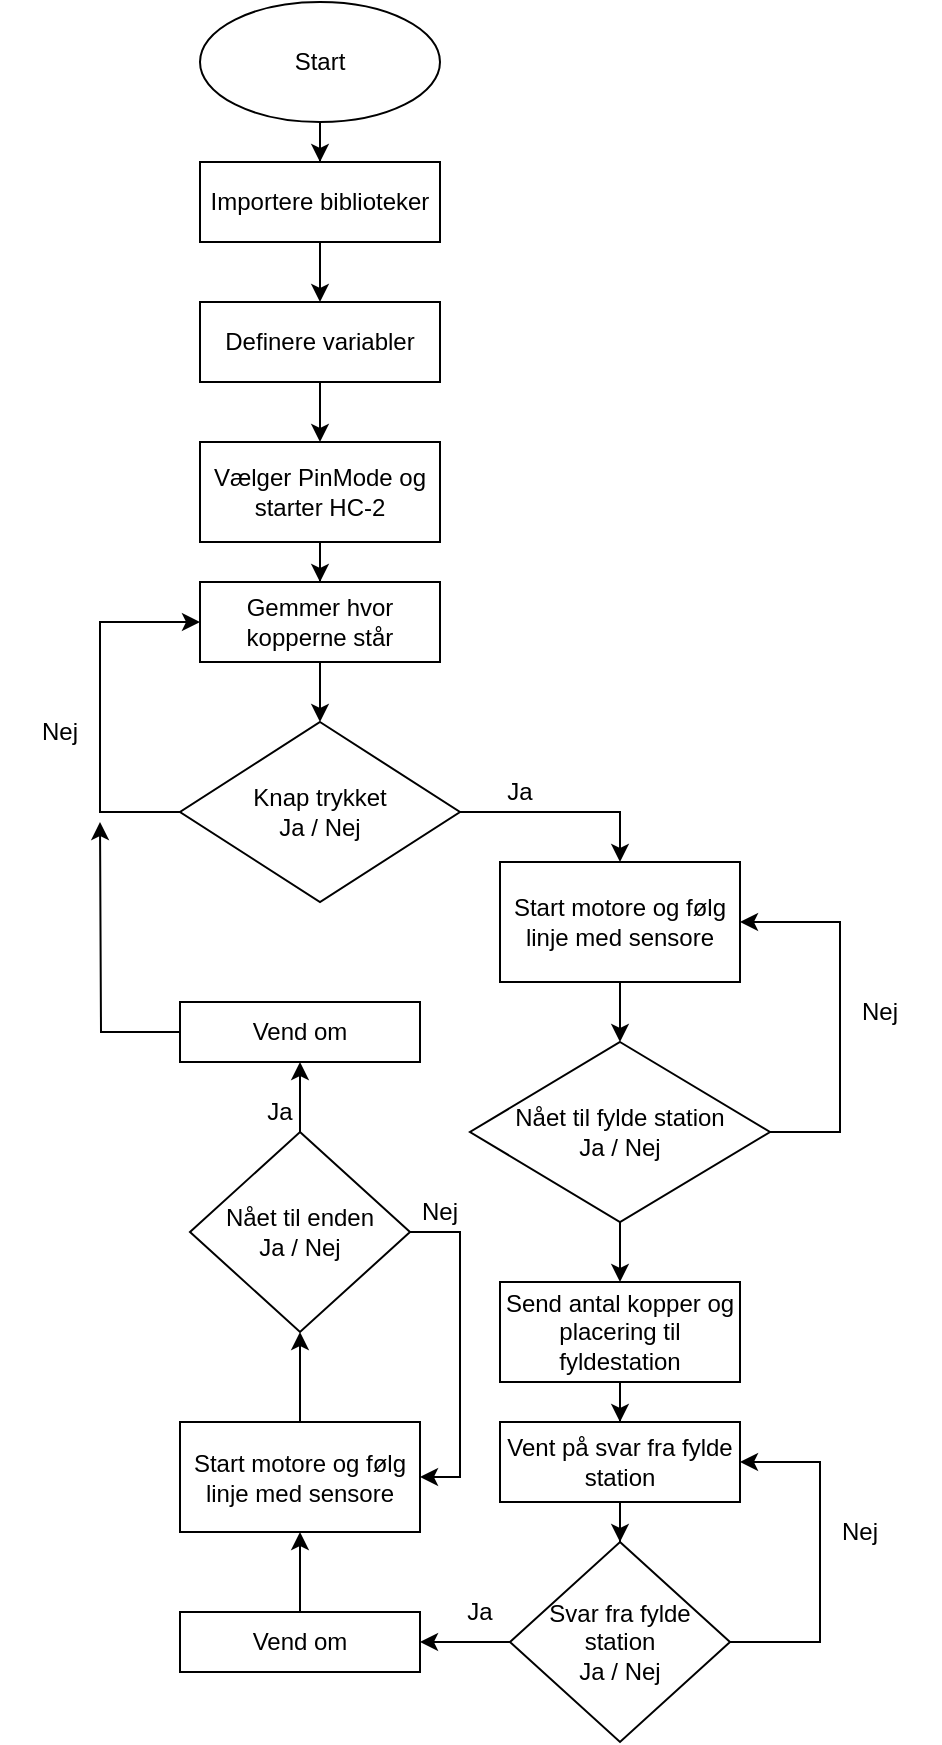 <mxfile version="20.8.16" type="device"><diagram name="Side-1" id="jpCICqwn7xzQvESkNLGX"><mxGraphModel dx="1647" dy="868" grid="1" gridSize="10" guides="1" tooltips="1" connect="1" arrows="1" fold="1" page="1" pageScale="1" pageWidth="827" pageHeight="1169" math="0" shadow="0"><root><mxCell id="0"/><mxCell id="1" parent="0"/><mxCell id="OHIPxqwkgHh3y2u36ksv-3" value="" style="edgeStyle=orthogonalEdgeStyle;rounded=0;orthogonalLoop=1;jettySize=auto;html=1;" parent="1" source="OHIPxqwkgHh3y2u36ksv-1" target="OHIPxqwkgHh3y2u36ksv-2" edge="1"><mxGeometry relative="1" as="geometry"/></mxCell><mxCell id="OHIPxqwkgHh3y2u36ksv-1" value="Start" style="ellipse;whiteSpace=wrap;html=1;" parent="1" vertex="1"><mxGeometry x="340" y="20" width="120" height="60" as="geometry"/></mxCell><mxCell id="OHIPxqwkgHh3y2u36ksv-5" value="" style="edgeStyle=orthogonalEdgeStyle;rounded=0;orthogonalLoop=1;jettySize=auto;html=1;" parent="1" source="OHIPxqwkgHh3y2u36ksv-2" target="OHIPxqwkgHh3y2u36ksv-4" edge="1"><mxGeometry relative="1" as="geometry"/></mxCell><mxCell id="OHIPxqwkgHh3y2u36ksv-2" value="Importere biblioteker" style="rounded=0;whiteSpace=wrap;html=1;" parent="1" vertex="1"><mxGeometry x="340" y="100" width="120" height="40" as="geometry"/></mxCell><mxCell id="OHIPxqwkgHh3y2u36ksv-7" value="" style="edgeStyle=orthogonalEdgeStyle;rounded=0;orthogonalLoop=1;jettySize=auto;html=1;" parent="1" source="OHIPxqwkgHh3y2u36ksv-4" target="OHIPxqwkgHh3y2u36ksv-6" edge="1"><mxGeometry relative="1" as="geometry"/></mxCell><mxCell id="OHIPxqwkgHh3y2u36ksv-4" value="Definere variabler" style="rounded=0;whiteSpace=wrap;html=1;" parent="1" vertex="1"><mxGeometry x="340" y="170" width="120" height="40" as="geometry"/></mxCell><mxCell id="OHIPxqwkgHh3y2u36ksv-9" value="" style="edgeStyle=orthogonalEdgeStyle;rounded=0;orthogonalLoop=1;jettySize=auto;html=1;" parent="1" source="OHIPxqwkgHh3y2u36ksv-6" target="OHIPxqwkgHh3y2u36ksv-8" edge="1"><mxGeometry relative="1" as="geometry"/></mxCell><mxCell id="OHIPxqwkgHh3y2u36ksv-6" value="Vælger PinMode og starter HC-2" style="rounded=0;whiteSpace=wrap;html=1;" parent="1" vertex="1"><mxGeometry x="340" y="240" width="120" height="50" as="geometry"/></mxCell><mxCell id="OHIPxqwkgHh3y2u36ksv-16" value="" style="edgeStyle=orthogonalEdgeStyle;rounded=0;orthogonalLoop=1;jettySize=auto;html=1;" parent="1" source="OHIPxqwkgHh3y2u36ksv-8" target="OHIPxqwkgHh3y2u36ksv-10" edge="1"><mxGeometry relative="1" as="geometry"/></mxCell><mxCell id="OHIPxqwkgHh3y2u36ksv-8" value="Gemmer hvor kopperne står" style="rounded=0;whiteSpace=wrap;html=1;" parent="1" vertex="1"><mxGeometry x="340" y="310" width="120" height="40" as="geometry"/></mxCell><mxCell id="OHIPxqwkgHh3y2u36ksv-12" style="edgeStyle=orthogonalEdgeStyle;rounded=0;orthogonalLoop=1;jettySize=auto;html=1;entryX=0;entryY=0.5;entryDx=0;entryDy=0;" parent="1" source="OHIPxqwkgHh3y2u36ksv-10" target="OHIPxqwkgHh3y2u36ksv-8" edge="1"><mxGeometry relative="1" as="geometry"><mxPoint x="280" y="340" as="targetPoint"/><Array as="points"><mxPoint x="290" y="425"/><mxPoint x="290" y="330"/></Array></mxGeometry></mxCell><mxCell id="OHIPxqwkgHh3y2u36ksv-18" value="" style="edgeStyle=orthogonalEdgeStyle;rounded=0;orthogonalLoop=1;jettySize=auto;html=1;" parent="1" source="OHIPxqwkgHh3y2u36ksv-10" target="OHIPxqwkgHh3y2u36ksv-17" edge="1"><mxGeometry relative="1" as="geometry"><Array as="points"><mxPoint x="550" y="425"/></Array></mxGeometry></mxCell><mxCell id="OHIPxqwkgHh3y2u36ksv-10" value="Knap trykket&lt;br&gt;Ja / Nej" style="rhombus;whiteSpace=wrap;html=1;" parent="1" vertex="1"><mxGeometry x="330" y="380" width="140" height="90" as="geometry"/></mxCell><mxCell id="OHIPxqwkgHh3y2u36ksv-13" value="Nej" style="text;html=1;strokeColor=none;fillColor=none;align=center;verticalAlign=middle;whiteSpace=wrap;rounded=0;" parent="1" vertex="1"><mxGeometry x="240" y="370" width="60" height="30" as="geometry"/></mxCell><mxCell id="OHIPxqwkgHh3y2u36ksv-21" value="" style="edgeStyle=orthogonalEdgeStyle;rounded=0;orthogonalLoop=1;jettySize=auto;html=1;" parent="1" source="OHIPxqwkgHh3y2u36ksv-17" target="OHIPxqwkgHh3y2u36ksv-20" edge="1"><mxGeometry relative="1" as="geometry"/></mxCell><mxCell id="OHIPxqwkgHh3y2u36ksv-17" value="Start motore og følg linje med sensore" style="rounded=0;whiteSpace=wrap;html=1;" parent="1" vertex="1"><mxGeometry x="490" y="450" width="120" height="60" as="geometry"/></mxCell><mxCell id="OHIPxqwkgHh3y2u36ksv-19" value="Ja" style="text;html=1;strokeColor=none;fillColor=none;align=center;verticalAlign=middle;whiteSpace=wrap;rounded=0;" parent="1" vertex="1"><mxGeometry x="470" y="400" width="60" height="30" as="geometry"/></mxCell><mxCell id="OHIPxqwkgHh3y2u36ksv-22" style="edgeStyle=orthogonalEdgeStyle;rounded=0;orthogonalLoop=1;jettySize=auto;html=1;entryX=1;entryY=0.5;entryDx=0;entryDy=0;" parent="1" source="OHIPxqwkgHh3y2u36ksv-20" target="OHIPxqwkgHh3y2u36ksv-17" edge="1"><mxGeometry relative="1" as="geometry"><mxPoint x="650" y="480" as="targetPoint"/><Array as="points"><mxPoint x="660" y="585"/><mxPoint x="660" y="480"/></Array></mxGeometry></mxCell><mxCell id="OHIPxqwkgHh3y2u36ksv-25" value="" style="edgeStyle=orthogonalEdgeStyle;rounded=0;orthogonalLoop=1;jettySize=auto;html=1;" parent="1" source="OHIPxqwkgHh3y2u36ksv-20" target="OHIPxqwkgHh3y2u36ksv-24" edge="1"><mxGeometry relative="1" as="geometry"/></mxCell><mxCell id="OHIPxqwkgHh3y2u36ksv-20" value="Nået til fylde station&lt;br&gt;Ja / Nej" style="rhombus;whiteSpace=wrap;html=1;" parent="1" vertex="1"><mxGeometry x="475" y="540" width="150" height="90" as="geometry"/></mxCell><mxCell id="OHIPxqwkgHh3y2u36ksv-23" value="Nej" style="text;html=1;strokeColor=none;fillColor=none;align=center;verticalAlign=middle;whiteSpace=wrap;rounded=0;" parent="1" vertex="1"><mxGeometry x="650" y="510" width="60" height="30" as="geometry"/></mxCell><mxCell id="OHIPxqwkgHh3y2u36ksv-29" value="" style="edgeStyle=orthogonalEdgeStyle;rounded=0;orthogonalLoop=1;jettySize=auto;html=1;" parent="1" source="OHIPxqwkgHh3y2u36ksv-24" target="OHIPxqwkgHh3y2u36ksv-28" edge="1"><mxGeometry relative="1" as="geometry"/></mxCell><mxCell id="OHIPxqwkgHh3y2u36ksv-24" value="Send antal kopper og placering til fyldestation" style="rounded=0;whiteSpace=wrap;html=1;" parent="1" vertex="1"><mxGeometry x="490" y="660" width="120" height="50" as="geometry"/></mxCell><mxCell id="OHIPxqwkgHh3y2u36ksv-31" style="edgeStyle=orthogonalEdgeStyle;rounded=0;orthogonalLoop=1;jettySize=auto;html=1;entryX=1;entryY=0.5;entryDx=0;entryDy=0;" parent="1" source="OHIPxqwkgHh3y2u36ksv-26" target="OHIPxqwkgHh3y2u36ksv-28" edge="1"><mxGeometry relative="1" as="geometry"><mxPoint x="640" y="750" as="targetPoint"/><Array as="points"><mxPoint x="650" y="840"/><mxPoint x="650" y="750"/></Array></mxGeometry></mxCell><mxCell id="OHIPxqwkgHh3y2u36ksv-34" value="" style="edgeStyle=orthogonalEdgeStyle;rounded=0;orthogonalLoop=1;jettySize=auto;html=1;" parent="1" source="OHIPxqwkgHh3y2u36ksv-26" target="OHIPxqwkgHh3y2u36ksv-33" edge="1"><mxGeometry relative="1" as="geometry"/></mxCell><mxCell id="OHIPxqwkgHh3y2u36ksv-26" value="Svar fra fylde station&lt;br&gt;Ja / Nej" style="rhombus;whiteSpace=wrap;html=1;" parent="1" vertex="1"><mxGeometry x="495" y="790" width="110" height="100" as="geometry"/></mxCell><mxCell id="OHIPxqwkgHh3y2u36ksv-30" value="" style="edgeStyle=orthogonalEdgeStyle;rounded=0;orthogonalLoop=1;jettySize=auto;html=1;" parent="1" source="OHIPxqwkgHh3y2u36ksv-28" target="OHIPxqwkgHh3y2u36ksv-26" edge="1"><mxGeometry relative="1" as="geometry"/></mxCell><mxCell id="OHIPxqwkgHh3y2u36ksv-28" value="Vent på svar fra fylde station" style="rounded=0;whiteSpace=wrap;html=1;" parent="1" vertex="1"><mxGeometry x="490" y="730" width="120" height="40" as="geometry"/></mxCell><mxCell id="OHIPxqwkgHh3y2u36ksv-32" value="Nej" style="text;html=1;strokeColor=none;fillColor=none;align=center;verticalAlign=middle;whiteSpace=wrap;rounded=0;" parent="1" vertex="1"><mxGeometry x="640" y="770" width="60" height="30" as="geometry"/></mxCell><mxCell id="OHIPxqwkgHh3y2u36ksv-37" value="" style="edgeStyle=orthogonalEdgeStyle;rounded=0;orthogonalLoop=1;jettySize=auto;html=1;" parent="1" source="OHIPxqwkgHh3y2u36ksv-33" target="OHIPxqwkgHh3y2u36ksv-36" edge="1"><mxGeometry relative="1" as="geometry"/></mxCell><mxCell id="OHIPxqwkgHh3y2u36ksv-33" value="Vend om" style="whiteSpace=wrap;html=1;" parent="1" vertex="1"><mxGeometry x="330" y="825" width="120" height="30" as="geometry"/></mxCell><mxCell id="OHIPxqwkgHh3y2u36ksv-35" value="Ja" style="text;html=1;strokeColor=none;fillColor=none;align=center;verticalAlign=middle;whiteSpace=wrap;rounded=0;" parent="1" vertex="1"><mxGeometry x="450" y="810" width="60" height="30" as="geometry"/></mxCell><mxCell id="OHIPxqwkgHh3y2u36ksv-41" value="" style="edgeStyle=orthogonalEdgeStyle;rounded=0;orthogonalLoop=1;jettySize=auto;html=1;" parent="1" source="OHIPxqwkgHh3y2u36ksv-36" target="OHIPxqwkgHh3y2u36ksv-40" edge="1"><mxGeometry relative="1" as="geometry"/></mxCell><mxCell id="OHIPxqwkgHh3y2u36ksv-36" value="Start motore og følg linje med sensore" style="whiteSpace=wrap;html=1;" parent="1" vertex="1"><mxGeometry x="330" y="730" width="120" height="55" as="geometry"/></mxCell><mxCell id="OHIPxqwkgHh3y2u36ksv-42" style="edgeStyle=orthogonalEdgeStyle;rounded=0;orthogonalLoop=1;jettySize=auto;html=1;entryX=1;entryY=0.5;entryDx=0;entryDy=0;" parent="1" source="OHIPxqwkgHh3y2u36ksv-40" target="OHIPxqwkgHh3y2u36ksv-36" edge="1"><mxGeometry relative="1" as="geometry"><mxPoint x="470" y="760" as="targetPoint"/><Array as="points"><mxPoint x="470" y="635"/><mxPoint x="470" y="758"/></Array></mxGeometry></mxCell><mxCell id="OHIPxqwkgHh3y2u36ksv-45" value="" style="edgeStyle=orthogonalEdgeStyle;rounded=0;orthogonalLoop=1;jettySize=auto;html=1;" parent="1" source="OHIPxqwkgHh3y2u36ksv-40" target="OHIPxqwkgHh3y2u36ksv-44" edge="1"><mxGeometry relative="1" as="geometry"/></mxCell><mxCell id="OHIPxqwkgHh3y2u36ksv-40" value="Nået til enden&lt;br&gt;Ja / Nej" style="rhombus;whiteSpace=wrap;html=1;" parent="1" vertex="1"><mxGeometry x="335" y="585" width="110" height="100" as="geometry"/></mxCell><mxCell id="OHIPxqwkgHh3y2u36ksv-43" value="Nej" style="text;html=1;strokeColor=none;fillColor=none;align=center;verticalAlign=middle;whiteSpace=wrap;rounded=0;" parent="1" vertex="1"><mxGeometry x="430" y="610" width="60" height="30" as="geometry"/></mxCell><mxCell id="OHIPxqwkgHh3y2u36ksv-47" style="edgeStyle=orthogonalEdgeStyle;rounded=0;orthogonalLoop=1;jettySize=auto;html=1;" parent="1" source="OHIPxqwkgHh3y2u36ksv-44" edge="1"><mxGeometry relative="1" as="geometry"><mxPoint x="290" y="430" as="targetPoint"/></mxGeometry></mxCell><mxCell id="OHIPxqwkgHh3y2u36ksv-44" value="Vend om" style="rounded=0;whiteSpace=wrap;html=1;" parent="1" vertex="1"><mxGeometry x="330" y="520" width="120" height="30" as="geometry"/></mxCell><mxCell id="OHIPxqwkgHh3y2u36ksv-46" value="Ja" style="text;html=1;strokeColor=none;fillColor=none;align=center;verticalAlign=middle;whiteSpace=wrap;rounded=0;" parent="1" vertex="1"><mxGeometry x="350" y="560" width="60" height="30" as="geometry"/></mxCell></root></mxGraphModel></diagram></mxfile>